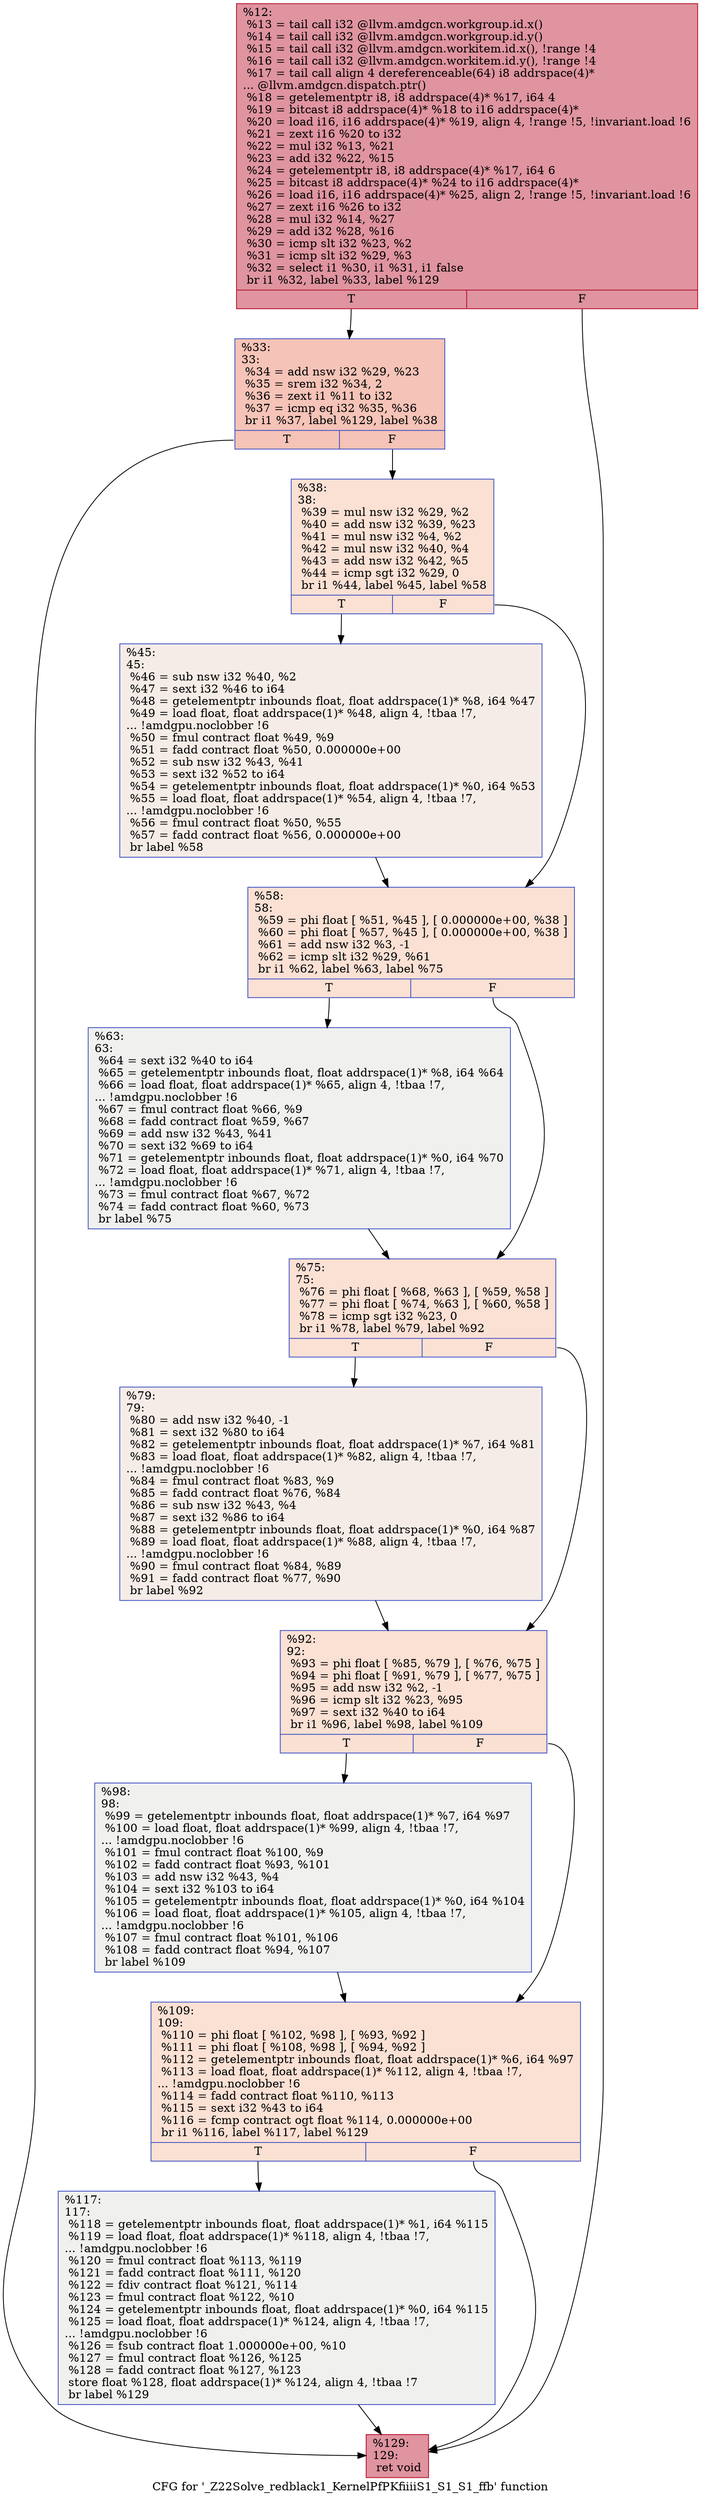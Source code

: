 digraph "CFG for '_Z22Solve_redblack1_KernelPfPKfiiiiS1_S1_S1_ffb' function" {
	label="CFG for '_Z22Solve_redblack1_KernelPfPKfiiiiS1_S1_S1_ffb' function";

	Node0x509cb90 [shape=record,color="#b70d28ff", style=filled, fillcolor="#b70d2870",label="{%12:\l  %13 = tail call i32 @llvm.amdgcn.workgroup.id.x()\l  %14 = tail call i32 @llvm.amdgcn.workgroup.id.y()\l  %15 = tail call i32 @llvm.amdgcn.workitem.id.x(), !range !4\l  %16 = tail call i32 @llvm.amdgcn.workitem.id.y(), !range !4\l  %17 = tail call align 4 dereferenceable(64) i8 addrspace(4)*\l... @llvm.amdgcn.dispatch.ptr()\l  %18 = getelementptr i8, i8 addrspace(4)* %17, i64 4\l  %19 = bitcast i8 addrspace(4)* %18 to i16 addrspace(4)*\l  %20 = load i16, i16 addrspace(4)* %19, align 4, !range !5, !invariant.load !6\l  %21 = zext i16 %20 to i32\l  %22 = mul i32 %13, %21\l  %23 = add i32 %22, %15\l  %24 = getelementptr i8, i8 addrspace(4)* %17, i64 6\l  %25 = bitcast i8 addrspace(4)* %24 to i16 addrspace(4)*\l  %26 = load i16, i16 addrspace(4)* %25, align 2, !range !5, !invariant.load !6\l  %27 = zext i16 %26 to i32\l  %28 = mul i32 %14, %27\l  %29 = add i32 %28, %16\l  %30 = icmp slt i32 %23, %2\l  %31 = icmp slt i32 %29, %3\l  %32 = select i1 %30, i1 %31, i1 false\l  br i1 %32, label %33, label %129\l|{<s0>T|<s1>F}}"];
	Node0x509cb90:s0 -> Node0x509f120;
	Node0x509cb90:s1 -> Node0x509f1b0;
	Node0x509f120 [shape=record,color="#3d50c3ff", style=filled, fillcolor="#e8765c70",label="{%33:\l33:                                               \l  %34 = add nsw i32 %29, %23\l  %35 = srem i32 %34, 2\l  %36 = zext i1 %11 to i32\l  %37 = icmp eq i32 %35, %36\l  br i1 %37, label %129, label %38\l|{<s0>T|<s1>F}}"];
	Node0x509f120:s0 -> Node0x509f1b0;
	Node0x509f120:s1 -> Node0x50a16e0;
	Node0x50a16e0 [shape=record,color="#3d50c3ff", style=filled, fillcolor="#f7b99e70",label="{%38:\l38:                                               \l  %39 = mul nsw i32 %29, %2\l  %40 = add nsw i32 %39, %23\l  %41 = mul nsw i32 %4, %2\l  %42 = mul nsw i32 %40, %4\l  %43 = add nsw i32 %42, %5\l  %44 = icmp sgt i32 %29, 0\l  br i1 %44, label %45, label %58\l|{<s0>T|<s1>F}}"];
	Node0x50a16e0:s0 -> Node0x50a1b70;
	Node0x50a16e0:s1 -> Node0x50a1bc0;
	Node0x50a1b70 [shape=record,color="#3d50c3ff", style=filled, fillcolor="#ead5c970",label="{%45:\l45:                                               \l  %46 = sub nsw i32 %40, %2\l  %47 = sext i32 %46 to i64\l  %48 = getelementptr inbounds float, float addrspace(1)* %8, i64 %47\l  %49 = load float, float addrspace(1)* %48, align 4, !tbaa !7,\l... !amdgpu.noclobber !6\l  %50 = fmul contract float %49, %9\l  %51 = fadd contract float %50, 0.000000e+00\l  %52 = sub nsw i32 %43, %41\l  %53 = sext i32 %52 to i64\l  %54 = getelementptr inbounds float, float addrspace(1)* %0, i64 %53\l  %55 = load float, float addrspace(1)* %54, align 4, !tbaa !7,\l... !amdgpu.noclobber !6\l  %56 = fmul contract float %50, %55\l  %57 = fadd contract float %56, 0.000000e+00\l  br label %58\l}"];
	Node0x50a1b70 -> Node0x50a1bc0;
	Node0x50a1bc0 [shape=record,color="#3d50c3ff", style=filled, fillcolor="#f7b99e70",label="{%58:\l58:                                               \l  %59 = phi float [ %51, %45 ], [ 0.000000e+00, %38 ]\l  %60 = phi float [ %57, %45 ], [ 0.000000e+00, %38 ]\l  %61 = add nsw i32 %3, -1\l  %62 = icmp slt i32 %29, %61\l  br i1 %62, label %63, label %75\l|{<s0>T|<s1>F}}"];
	Node0x50a1bc0:s0 -> Node0x50a38a0;
	Node0x50a1bc0:s1 -> Node0x50a38f0;
	Node0x50a38a0 [shape=record,color="#3d50c3ff", style=filled, fillcolor="#dedcdb70",label="{%63:\l63:                                               \l  %64 = sext i32 %40 to i64\l  %65 = getelementptr inbounds float, float addrspace(1)* %8, i64 %64\l  %66 = load float, float addrspace(1)* %65, align 4, !tbaa !7,\l... !amdgpu.noclobber !6\l  %67 = fmul contract float %66, %9\l  %68 = fadd contract float %59, %67\l  %69 = add nsw i32 %43, %41\l  %70 = sext i32 %69 to i64\l  %71 = getelementptr inbounds float, float addrspace(1)* %0, i64 %70\l  %72 = load float, float addrspace(1)* %71, align 4, !tbaa !7,\l... !amdgpu.noclobber !6\l  %73 = fmul contract float %67, %72\l  %74 = fadd contract float %60, %73\l  br label %75\l}"];
	Node0x50a38a0 -> Node0x50a38f0;
	Node0x50a38f0 [shape=record,color="#3d50c3ff", style=filled, fillcolor="#f7b99e70",label="{%75:\l75:                                               \l  %76 = phi float [ %68, %63 ], [ %59, %58 ]\l  %77 = phi float [ %74, %63 ], [ %60, %58 ]\l  %78 = icmp sgt i32 %23, 0\l  br i1 %78, label %79, label %92\l|{<s0>T|<s1>F}}"];
	Node0x50a38f0:s0 -> Node0x50a44d0;
	Node0x50a38f0:s1 -> Node0x50a4520;
	Node0x50a44d0 [shape=record,color="#3d50c3ff", style=filled, fillcolor="#ead5c970",label="{%79:\l79:                                               \l  %80 = add nsw i32 %40, -1\l  %81 = sext i32 %80 to i64\l  %82 = getelementptr inbounds float, float addrspace(1)* %7, i64 %81\l  %83 = load float, float addrspace(1)* %82, align 4, !tbaa !7,\l... !amdgpu.noclobber !6\l  %84 = fmul contract float %83, %9\l  %85 = fadd contract float %76, %84\l  %86 = sub nsw i32 %43, %4\l  %87 = sext i32 %86 to i64\l  %88 = getelementptr inbounds float, float addrspace(1)* %0, i64 %87\l  %89 = load float, float addrspace(1)* %88, align 4, !tbaa !7,\l... !amdgpu.noclobber !6\l  %90 = fmul contract float %84, %89\l  %91 = fadd contract float %77, %90\l  br label %92\l}"];
	Node0x50a44d0 -> Node0x50a4520;
	Node0x50a4520 [shape=record,color="#3d50c3ff", style=filled, fillcolor="#f7b99e70",label="{%92:\l92:                                               \l  %93 = phi float [ %85, %79 ], [ %76, %75 ]\l  %94 = phi float [ %91, %79 ], [ %77, %75 ]\l  %95 = add nsw i32 %2, -1\l  %96 = icmp slt i32 %23, %95\l  %97 = sext i32 %40 to i64\l  br i1 %96, label %98, label %109\l|{<s0>T|<s1>F}}"];
	Node0x50a4520:s0 -> Node0x50a5060;
	Node0x50a4520:s1 -> Node0x50a50b0;
	Node0x50a5060 [shape=record,color="#3d50c3ff", style=filled, fillcolor="#dedcdb70",label="{%98:\l98:                                               \l  %99 = getelementptr inbounds float, float addrspace(1)* %7, i64 %97\l  %100 = load float, float addrspace(1)* %99, align 4, !tbaa !7,\l... !amdgpu.noclobber !6\l  %101 = fmul contract float %100, %9\l  %102 = fadd contract float %93, %101\l  %103 = add nsw i32 %43, %4\l  %104 = sext i32 %103 to i64\l  %105 = getelementptr inbounds float, float addrspace(1)* %0, i64 %104\l  %106 = load float, float addrspace(1)* %105, align 4, !tbaa !7,\l... !amdgpu.noclobber !6\l  %107 = fmul contract float %101, %106\l  %108 = fadd contract float %94, %107\l  br label %109\l}"];
	Node0x50a5060 -> Node0x50a50b0;
	Node0x50a50b0 [shape=record,color="#3d50c3ff", style=filled, fillcolor="#f7b99e70",label="{%109:\l109:                                              \l  %110 = phi float [ %102, %98 ], [ %93, %92 ]\l  %111 = phi float [ %108, %98 ], [ %94, %92 ]\l  %112 = getelementptr inbounds float, float addrspace(1)* %6, i64 %97\l  %113 = load float, float addrspace(1)* %112, align 4, !tbaa !7,\l... !amdgpu.noclobber !6\l  %114 = fadd contract float %110, %113\l  %115 = sext i32 %43 to i64\l  %116 = fcmp contract ogt float %114, 0.000000e+00\l  br i1 %116, label %117, label %129\l|{<s0>T|<s1>F}}"];
	Node0x50a50b0:s0 -> Node0x50a5c00;
	Node0x50a50b0:s1 -> Node0x509f1b0;
	Node0x50a5c00 [shape=record,color="#3d50c3ff", style=filled, fillcolor="#dedcdb70",label="{%117:\l117:                                              \l  %118 = getelementptr inbounds float, float addrspace(1)* %1, i64 %115\l  %119 = load float, float addrspace(1)* %118, align 4, !tbaa !7,\l... !amdgpu.noclobber !6\l  %120 = fmul contract float %113, %119\l  %121 = fadd contract float %111, %120\l  %122 = fdiv contract float %121, %114\l  %123 = fmul contract float %122, %10\l  %124 = getelementptr inbounds float, float addrspace(1)* %0, i64 %115\l  %125 = load float, float addrspace(1)* %124, align 4, !tbaa !7,\l... !amdgpu.noclobber !6\l  %126 = fsub contract float 1.000000e+00, %10\l  %127 = fmul contract float %126, %125\l  %128 = fadd contract float %127, %123\l  store float %128, float addrspace(1)* %124, align 4, !tbaa !7\l  br label %129\l}"];
	Node0x50a5c00 -> Node0x509f1b0;
	Node0x509f1b0 [shape=record,color="#b70d28ff", style=filled, fillcolor="#b70d2870",label="{%129:\l129:                                              \l  ret void\l}"];
}
